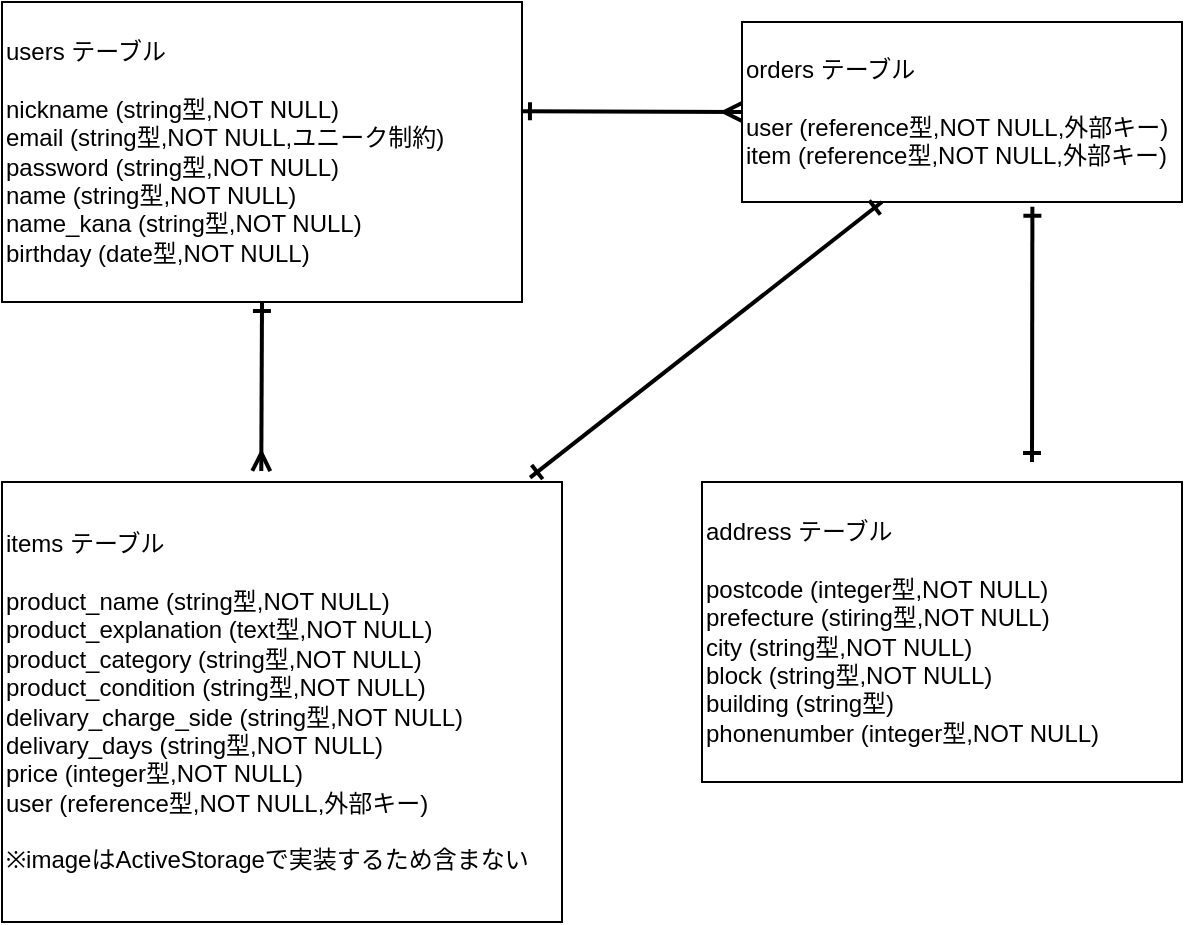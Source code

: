 <mxfile>
    <diagram id="DV2wlQz9_BdQ9Gg6ZfHb" name="ページ1">
        <mxGraphModel dx="726" dy="621" grid="1" gridSize="10" guides="1" tooltips="1" connect="1" arrows="1" fold="1" page="1" pageScale="1" pageWidth="827" pageHeight="1169" math="0" shadow="0">
            <root>
                <mxCell id="0"/>
                <mxCell id="1" parent="0"/>
                <mxCell id="44" value="&lt;div&gt;&lt;span&gt;users テーブル&lt;/span&gt;&lt;/div&gt;&lt;div&gt;&lt;br&gt;&lt;/div&gt;&lt;div&gt;&lt;span&gt;nickname (string型,NOT NULL)&lt;/span&gt;&lt;/div&gt;&lt;div&gt;&lt;span&gt;email (string型,NOT NULL,ユニーク制約)&lt;/span&gt;&lt;/div&gt;&lt;div&gt;&lt;span&gt;password&amp;nbsp;(string型,NOT NULL)&lt;/span&gt;&lt;/div&gt;&lt;div&gt;&lt;span&gt;name&amp;nbsp;(string型,NOT NULL)&lt;/span&gt;&lt;/div&gt;&lt;div&gt;&lt;span&gt;name_kana&amp;nbsp;(string型,NOT NULL)&lt;/span&gt;&lt;/div&gt;&lt;div&gt;&lt;span&gt;birthday&amp;nbsp;(date型,NOT NULL)&lt;/span&gt;&lt;/div&gt;" style="rounded=0;whiteSpace=wrap;html=1;align=left;" vertex="1" parent="1">
                    <mxGeometry x="30" y="10" width="260" height="150" as="geometry"/>
                </mxCell>
                <mxCell id="48" value="items テーブル&lt;br&gt;&lt;br&gt;product_name&amp;nbsp;(string型,NOT NULL)&lt;br&gt;product_explanation (text型,NOT NULL)&lt;br&gt;product_category (string型,NOT NULL)&lt;br&gt;product_condition (string型,NOT NULL)&lt;br&gt;delivary_charge_side (string型,NOT NULL)&lt;br&gt;delivary_days (string型,NOT NULL)&lt;br&gt;price (integer型,NOT NULL)&lt;br&gt;user (reference型,NOT NULL,外部キー)&lt;br&gt;&lt;br&gt;※imageはActiveStorageで実装するため含まない" style="rounded=0;whiteSpace=wrap;html=1;align=left;" vertex="1" parent="1">
                    <mxGeometry x="30" y="250" width="280" height="220" as="geometry"/>
                </mxCell>
                <mxCell id="49" value="&lt;div&gt;&lt;span&gt;orders テーブル&lt;/span&gt;&lt;/div&gt;&lt;div&gt;&lt;br&gt;&lt;/div&gt;user (reference型,NOT NULL,外部キー)&lt;div&gt;&lt;span&gt;item&lt;/span&gt;&lt;span&gt;&amp;nbsp;(&lt;/span&gt;reference型&lt;span&gt;,NOT NULL,外部キー)&lt;/span&gt;&lt;/div&gt;" style="rounded=0;whiteSpace=wrap;html=1;align=left;" vertex="1" parent="1">
                    <mxGeometry x="400" y="20" width="220" height="90" as="geometry"/>
                </mxCell>
                <mxCell id="51" value="&lt;div&gt;&lt;span&gt;address テーブル&lt;/span&gt;&lt;/div&gt;&lt;div&gt;&lt;br&gt;&lt;/div&gt;postcode (integer型,NOT NULL)&lt;div&gt;&lt;span&gt;prefecture (stiring&lt;/span&gt;型&lt;span&gt;,NOT NULL)&lt;/span&gt;&lt;/div&gt;city (string型,NOT NULL)&lt;br&gt;block (string型,NOT NULL)&lt;br&gt;building (string型)&lt;br&gt;phonenumber (integer型,NOT NULL)" style="rounded=0;whiteSpace=wrap;html=1;align=left;" vertex="1" parent="1">
                    <mxGeometry x="380" y="250" width="240" height="150" as="geometry"/>
                </mxCell>
                <mxCell id="53" value="" style="endArrow=ERmany;startArrow=ERone;html=1;endFill=0;startFill=0;exitX=0.998;exitY=0.364;exitDx=0;exitDy=0;exitPerimeter=0;strokeWidth=2;entryX=0;entryY=0.5;entryDx=0;entryDy=0;" edge="1" parent="1" source="44" target="49">
                    <mxGeometry width="50" height="50" relative="1" as="geometry">
                        <mxPoint x="320" y="100" as="sourcePoint"/>
                        <mxPoint x="380" y="65" as="targetPoint"/>
                        <Array as="points"/>
                    </mxGeometry>
                </mxCell>
                <mxCell id="54" value="" style="endArrow=ERmany;startArrow=ERone;html=1;endFill=0;startFill=0;strokeWidth=2;entryX=0.463;entryY=-0.025;entryDx=0;entryDy=0;exitX=0.5;exitY=1;exitDx=0;exitDy=0;entryPerimeter=0;" edge="1" parent="1" source="44" target="48">
                    <mxGeometry width="50" height="50" relative="1" as="geometry">
                        <mxPoint x="170" y="170" as="sourcePoint"/>
                        <mxPoint x="320.52" y="200.4" as="targetPoint"/>
                        <Array as="points"/>
                    </mxGeometry>
                </mxCell>
                <mxCell id="56" value="" style="endArrow=ERone;startArrow=ERone;html=1;endFill=0;startFill=0;exitX=0.943;exitY=-0.01;exitDx=0;exitDy=0;exitPerimeter=0;strokeWidth=2;entryX=0.318;entryY=1;entryDx=0;entryDy=0;entryPerimeter=0;" edge="1" parent="1" source="48" target="49">
                    <mxGeometry width="50" height="50" relative="1" as="geometry">
                        <mxPoint x="370" y="160" as="sourcePoint"/>
                        <mxPoint x="480.52" y="160.4" as="targetPoint"/>
                        <Array as="points"/>
                    </mxGeometry>
                </mxCell>
                <mxCell id="57" value="" style="endArrow=ERone;startArrow=ERone;html=1;endFill=0;startFill=0;strokeWidth=2;entryX=0.66;entryY=1.026;entryDx=0;entryDy=0;entryPerimeter=0;" edge="1" parent="1" target="49">
                    <mxGeometry width="50" height="50" relative="1" as="geometry">
                        <mxPoint x="545" y="240" as="sourcePoint"/>
                        <mxPoint x="540.0" y="130.0" as="targetPoint"/>
                        <Array as="points"/>
                    </mxGeometry>
                </mxCell>
            </root>
        </mxGraphModel>
    </diagram>
</mxfile>
